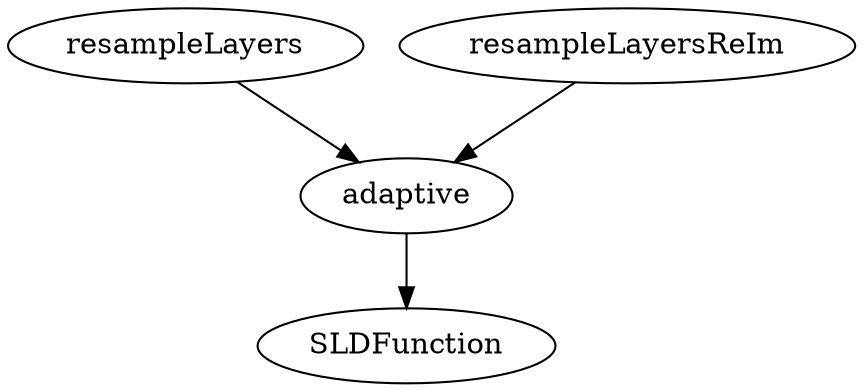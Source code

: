 /* Created by mdot for Matlab */
digraph m2html {
  adaptive -> SLDFunction;
  resampleLayers -> adaptive;
  resampleLayersReIm -> adaptive;

  SLDFunction [URL="SLDFunction.html"];
  adaptive [URL="adaptive.html"];
  resampleLayers [URL="resampleLayers.html"];
  resampleLayersReIm [URL="resampleLayersReIm.html"];
}